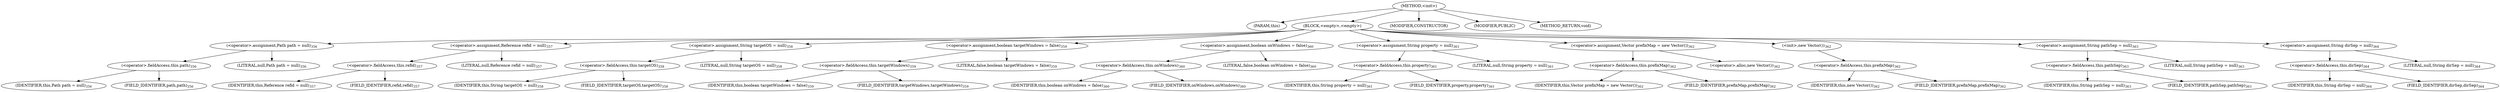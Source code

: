 digraph "&lt;init&gt;" {  
"749" [label = <(METHOD,&lt;init&gt;)> ]
"750" [label = <(PARAM,this)> ]
"751" [label = <(BLOCK,&lt;empty&gt;,&lt;empty&gt;)> ]
"752" [label = <(&lt;operator&gt;.assignment,Path path = null)<SUB>356</SUB>> ]
"753" [label = <(&lt;operator&gt;.fieldAccess,this.path)<SUB>356</SUB>> ]
"754" [label = <(IDENTIFIER,this,Path path = null)<SUB>356</SUB>> ]
"755" [label = <(FIELD_IDENTIFIER,path,path)<SUB>356</SUB>> ]
"756" [label = <(LITERAL,null,Path path = null)<SUB>356</SUB>> ]
"757" [label = <(&lt;operator&gt;.assignment,Reference refid = null)<SUB>357</SUB>> ]
"758" [label = <(&lt;operator&gt;.fieldAccess,this.refid)<SUB>357</SUB>> ]
"759" [label = <(IDENTIFIER,this,Reference refid = null)<SUB>357</SUB>> ]
"760" [label = <(FIELD_IDENTIFIER,refid,refid)<SUB>357</SUB>> ]
"761" [label = <(LITERAL,null,Reference refid = null)<SUB>357</SUB>> ]
"762" [label = <(&lt;operator&gt;.assignment,String targetOS = null)<SUB>358</SUB>> ]
"763" [label = <(&lt;operator&gt;.fieldAccess,this.targetOS)<SUB>358</SUB>> ]
"764" [label = <(IDENTIFIER,this,String targetOS = null)<SUB>358</SUB>> ]
"765" [label = <(FIELD_IDENTIFIER,targetOS,targetOS)<SUB>358</SUB>> ]
"766" [label = <(LITERAL,null,String targetOS = null)<SUB>358</SUB>> ]
"767" [label = <(&lt;operator&gt;.assignment,boolean targetWindows = false)<SUB>359</SUB>> ]
"768" [label = <(&lt;operator&gt;.fieldAccess,this.targetWindows)<SUB>359</SUB>> ]
"769" [label = <(IDENTIFIER,this,boolean targetWindows = false)<SUB>359</SUB>> ]
"770" [label = <(FIELD_IDENTIFIER,targetWindows,targetWindows)<SUB>359</SUB>> ]
"771" [label = <(LITERAL,false,boolean targetWindows = false)<SUB>359</SUB>> ]
"772" [label = <(&lt;operator&gt;.assignment,boolean onWindows = false)<SUB>360</SUB>> ]
"773" [label = <(&lt;operator&gt;.fieldAccess,this.onWindows)<SUB>360</SUB>> ]
"774" [label = <(IDENTIFIER,this,boolean onWindows = false)<SUB>360</SUB>> ]
"775" [label = <(FIELD_IDENTIFIER,onWindows,onWindows)<SUB>360</SUB>> ]
"776" [label = <(LITERAL,false,boolean onWindows = false)<SUB>360</SUB>> ]
"777" [label = <(&lt;operator&gt;.assignment,String property = null)<SUB>361</SUB>> ]
"778" [label = <(&lt;operator&gt;.fieldAccess,this.property)<SUB>361</SUB>> ]
"779" [label = <(IDENTIFIER,this,String property = null)<SUB>361</SUB>> ]
"780" [label = <(FIELD_IDENTIFIER,property,property)<SUB>361</SUB>> ]
"781" [label = <(LITERAL,null,String property = null)<SUB>361</SUB>> ]
"782" [label = <(&lt;operator&gt;.assignment,Vector prefixMap = new Vector())<SUB>362</SUB>> ]
"783" [label = <(&lt;operator&gt;.fieldAccess,this.prefixMap)<SUB>362</SUB>> ]
"784" [label = <(IDENTIFIER,this,Vector prefixMap = new Vector())<SUB>362</SUB>> ]
"785" [label = <(FIELD_IDENTIFIER,prefixMap,prefixMap)<SUB>362</SUB>> ]
"786" [label = <(&lt;operator&gt;.alloc,new Vector())<SUB>362</SUB>> ]
"787" [label = <(&lt;init&gt;,new Vector())<SUB>362</SUB>> ]
"788" [label = <(&lt;operator&gt;.fieldAccess,this.prefixMap)<SUB>362</SUB>> ]
"789" [label = <(IDENTIFIER,this,new Vector())<SUB>362</SUB>> ]
"790" [label = <(FIELD_IDENTIFIER,prefixMap,prefixMap)<SUB>362</SUB>> ]
"791" [label = <(&lt;operator&gt;.assignment,String pathSep = null)<SUB>363</SUB>> ]
"792" [label = <(&lt;operator&gt;.fieldAccess,this.pathSep)<SUB>363</SUB>> ]
"793" [label = <(IDENTIFIER,this,String pathSep = null)<SUB>363</SUB>> ]
"794" [label = <(FIELD_IDENTIFIER,pathSep,pathSep)<SUB>363</SUB>> ]
"795" [label = <(LITERAL,null,String pathSep = null)<SUB>363</SUB>> ]
"796" [label = <(&lt;operator&gt;.assignment,String dirSep = null)<SUB>364</SUB>> ]
"797" [label = <(&lt;operator&gt;.fieldAccess,this.dirSep)<SUB>364</SUB>> ]
"798" [label = <(IDENTIFIER,this,String dirSep = null)<SUB>364</SUB>> ]
"799" [label = <(FIELD_IDENTIFIER,dirSep,dirSep)<SUB>364</SUB>> ]
"800" [label = <(LITERAL,null,String dirSep = null)<SUB>364</SUB>> ]
"801" [label = <(MODIFIER,CONSTRUCTOR)> ]
"802" [label = <(MODIFIER,PUBLIC)> ]
"803" [label = <(METHOD_RETURN,void)> ]
  "749" -> "750" 
  "749" -> "751" 
  "749" -> "801" 
  "749" -> "802" 
  "749" -> "803" 
  "751" -> "752" 
  "751" -> "757" 
  "751" -> "762" 
  "751" -> "767" 
  "751" -> "772" 
  "751" -> "777" 
  "751" -> "782" 
  "751" -> "787" 
  "751" -> "791" 
  "751" -> "796" 
  "752" -> "753" 
  "752" -> "756" 
  "753" -> "754" 
  "753" -> "755" 
  "757" -> "758" 
  "757" -> "761" 
  "758" -> "759" 
  "758" -> "760" 
  "762" -> "763" 
  "762" -> "766" 
  "763" -> "764" 
  "763" -> "765" 
  "767" -> "768" 
  "767" -> "771" 
  "768" -> "769" 
  "768" -> "770" 
  "772" -> "773" 
  "772" -> "776" 
  "773" -> "774" 
  "773" -> "775" 
  "777" -> "778" 
  "777" -> "781" 
  "778" -> "779" 
  "778" -> "780" 
  "782" -> "783" 
  "782" -> "786" 
  "783" -> "784" 
  "783" -> "785" 
  "787" -> "788" 
  "788" -> "789" 
  "788" -> "790" 
  "791" -> "792" 
  "791" -> "795" 
  "792" -> "793" 
  "792" -> "794" 
  "796" -> "797" 
  "796" -> "800" 
  "797" -> "798" 
  "797" -> "799" 
}
